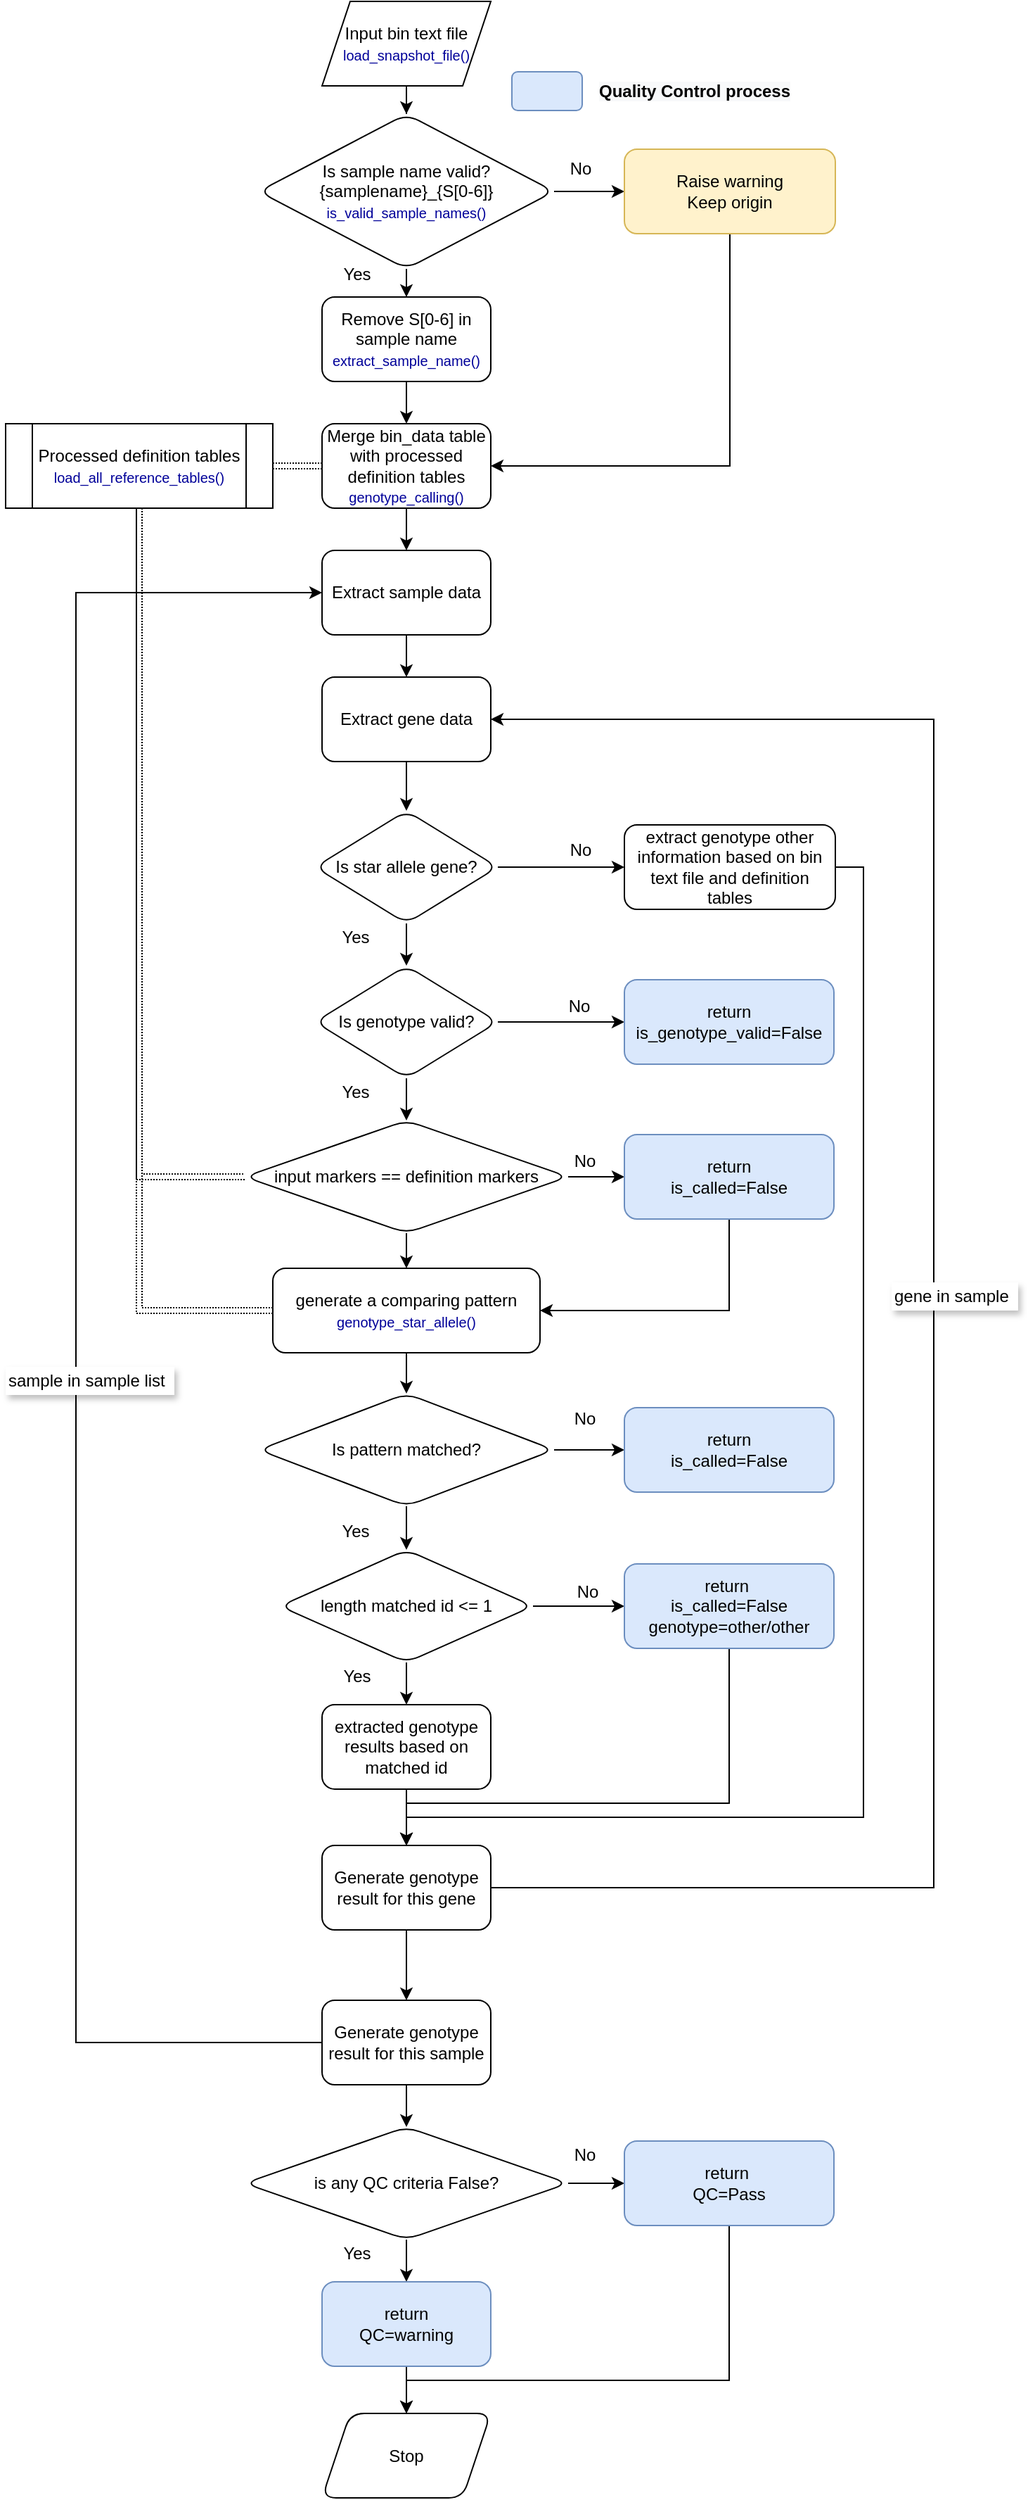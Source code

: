<mxfile version="13.6.6" type="device"><diagram id="C5RBs43oDa-KdzZeNtuy" name="Page-1"><mxGraphModel dx="1062" dy="597" grid="1" gridSize="10" guides="1" tooltips="1" connect="1" arrows="1" fold="1" page="1" pageScale="1" pageWidth="827" pageHeight="1169" math="0" shadow="0"><root><mxCell id="WIyWlLk6GJQsqaUBKTNV-0"/><mxCell id="WIyWlLk6GJQsqaUBKTNV-1" parent="WIyWlLk6GJQsqaUBKTNV-0"/><mxCell id="WIyWlLk6GJQsqaUBKTNV-4" value="Yes" style="rounded=0;html=1;jettySize=auto;orthogonalLoop=1;fontSize=11;endArrow=block;endFill=0;endSize=8;strokeWidth=1;shadow=0;labelBackgroundColor=none;edgeStyle=orthogonalEdgeStyle;" parent="WIyWlLk6GJQsqaUBKTNV-1" edge="1"><mxGeometry y="20" relative="1" as="geometry"><mxPoint as="offset"/><mxPoint x="220" y="250" as="sourcePoint"/></mxGeometry></mxCell><mxCell id="WIyWlLk6GJQsqaUBKTNV-5" value="No" style="edgeStyle=orthogonalEdgeStyle;rounded=0;html=1;jettySize=auto;orthogonalLoop=1;fontSize=11;endArrow=block;endFill=0;endSize=8;strokeWidth=1;shadow=0;labelBackgroundColor=none;" parent="WIyWlLk6GJQsqaUBKTNV-1" edge="1"><mxGeometry y="10" relative="1" as="geometry"><mxPoint as="offset"/><mxPoint x="270" y="210" as="sourcePoint"/></mxGeometry></mxCell><mxCell id="WIyWlLk6GJQsqaUBKTNV-8" value="No" style="rounded=0;html=1;jettySize=auto;orthogonalLoop=1;fontSize=11;endArrow=block;endFill=0;endSize=8;strokeWidth=1;shadow=0;labelBackgroundColor=none;edgeStyle=orthogonalEdgeStyle;" parent="WIyWlLk6GJQsqaUBKTNV-1" edge="1"><mxGeometry x="0.333" y="20" relative="1" as="geometry"><mxPoint as="offset"/><mxPoint x="220" y="370" as="sourcePoint"/></mxGeometry></mxCell><mxCell id="WIyWlLk6GJQsqaUBKTNV-9" value="Yes" style="edgeStyle=orthogonalEdgeStyle;rounded=0;html=1;jettySize=auto;orthogonalLoop=1;fontSize=11;endArrow=block;endFill=0;endSize=8;strokeWidth=1;shadow=0;labelBackgroundColor=none;" parent="WIyWlLk6GJQsqaUBKTNV-1" edge="1"><mxGeometry y="10" relative="1" as="geometry"><mxPoint as="offset"/><mxPoint x="320" y="330" as="targetPoint"/></mxGeometry></mxCell><mxCell id="rJ5LRN21g2l1RWe7VHfr-3" value="" style="edgeStyle=orthogonalEdgeStyle;rounded=0;orthogonalLoop=1;jettySize=auto;html=1;" parent="WIyWlLk6GJQsqaUBKTNV-1" source="rJ5LRN21g2l1RWe7VHfr-0" target="rJ5LRN21g2l1RWe7VHfr-2" edge="1"><mxGeometry relative="1" as="geometry"/></mxCell><mxCell id="rJ5LRN21g2l1RWe7VHfr-5" value="" style="edgeStyle=orthogonalEdgeStyle;rounded=0;orthogonalLoop=1;jettySize=auto;html=1;" parent="WIyWlLk6GJQsqaUBKTNV-1" source="rJ5LRN21g2l1RWe7VHfr-0" target="rJ5LRN21g2l1RWe7VHfr-4" edge="1"><mxGeometry relative="1" as="geometry"/></mxCell><mxCell id="rJ5LRN21g2l1RWe7VHfr-0" value="Is sample name valid?&lt;br&gt;{samplename}_{S[0-6]}&lt;br&gt;&lt;font style=&quot;font-size: 10px&quot; color=&quot;#000099&quot;&gt;is_valid_sample_names()&lt;/font&gt;" style="rhombus;whiteSpace=wrap;html=1;rounded=1;shadow=0;strokeWidth=1;glass=0;" parent="WIyWlLk6GJQsqaUBKTNV-1" vertex="1"><mxGeometry x="190" y="90" width="210" height="110" as="geometry"/></mxCell><mxCell id="rJ5LRN21g2l1RWe7VHfr-10" value="" style="edgeStyle=orthogonalEdgeStyle;rounded=0;orthogonalLoop=1;jettySize=auto;html=1;" parent="WIyWlLk6GJQsqaUBKTNV-1" source="rJ5LRN21g2l1RWe7VHfr-2" target="rJ5LRN21g2l1RWe7VHfr-9" edge="1"><mxGeometry relative="1" as="geometry"/></mxCell><mxCell id="rJ5LRN21g2l1RWe7VHfr-2" value="Remove S[0-6] in sample name&lt;br&gt;&lt;span style=&quot;color: rgb(0 , 0 , 153) ; font-size: 10px&quot;&gt;extract_sample_name()&lt;/span&gt;" style="whiteSpace=wrap;html=1;rounded=1;shadow=0;strokeWidth=1;glass=0;" parent="WIyWlLk6GJQsqaUBKTNV-1" vertex="1"><mxGeometry x="235" y="220" width="120" height="60" as="geometry"/></mxCell><mxCell id="rJ5LRN21g2l1RWe7VHfr-11" style="edgeStyle=orthogonalEdgeStyle;rounded=0;orthogonalLoop=1;jettySize=auto;html=1;exitX=0.5;exitY=1;exitDx=0;exitDy=0;entryX=1;entryY=0.5;entryDx=0;entryDy=0;" parent="WIyWlLk6GJQsqaUBKTNV-1" source="rJ5LRN21g2l1RWe7VHfr-4" target="rJ5LRN21g2l1RWe7VHfr-9" edge="1"><mxGeometry relative="1" as="geometry"/></mxCell><mxCell id="rJ5LRN21g2l1RWe7VHfr-4" value="Raise warning&lt;br&gt;Keep origin" style="whiteSpace=wrap;html=1;rounded=1;shadow=0;strokeWidth=1;glass=0;fillColor=#fff2cc;strokeColor=#d6b656;" parent="WIyWlLk6GJQsqaUBKTNV-1" vertex="1"><mxGeometry x="450" y="115" width="150" height="60" as="geometry"/></mxCell><mxCell id="rJ5LRN21g2l1RWe7VHfr-6" value="No" style="text;html=1;strokeColor=none;fillColor=none;align=center;verticalAlign=middle;whiteSpace=wrap;rounded=0;" parent="WIyWlLk6GJQsqaUBKTNV-1" vertex="1"><mxGeometry x="399" y="119" width="40" height="20" as="geometry"/></mxCell><mxCell id="rJ5LRN21g2l1RWe7VHfr-7" value="Yes" style="text;html=1;strokeColor=none;fillColor=none;align=center;verticalAlign=middle;whiteSpace=wrap;rounded=0;" parent="WIyWlLk6GJQsqaUBKTNV-1" vertex="1"><mxGeometry x="240" y="194" width="40" height="20" as="geometry"/></mxCell><mxCell id="rJ5LRN21g2l1RWe7VHfr-8" style="edgeStyle=orthogonalEdgeStyle;rounded=0;orthogonalLoop=1;jettySize=auto;html=1;exitX=0.5;exitY=1;exitDx=0;exitDy=0;" parent="WIyWlLk6GJQsqaUBKTNV-1" source="rJ5LRN21g2l1RWe7VHfr-7" target="rJ5LRN21g2l1RWe7VHfr-7" edge="1"><mxGeometry relative="1" as="geometry"/></mxCell><mxCell id="rJ5LRN21g2l1RWe7VHfr-17" value="" style="edgeStyle=none;rounded=0;orthogonalLoop=1;jettySize=auto;html=1;" parent="WIyWlLk6GJQsqaUBKTNV-1" source="rJ5LRN21g2l1RWe7VHfr-9" target="rJ5LRN21g2l1RWe7VHfr-16" edge="1"><mxGeometry relative="1" as="geometry"/></mxCell><mxCell id="rJ5LRN21g2l1RWe7VHfr-9" value="Merge bin_data table with processed definition tables&lt;br&gt;&lt;font color=&quot;#000099&quot;&gt;&lt;span style=&quot;font-size: 10px&quot;&gt;genotype_calling()&lt;/span&gt;&lt;/font&gt;" style="whiteSpace=wrap;html=1;rounded=1;shadow=0;strokeWidth=1;glass=0;" parent="WIyWlLk6GJQsqaUBKTNV-1" vertex="1"><mxGeometry x="235" y="310" width="120" height="60" as="geometry"/></mxCell><mxCell id="rJ5LRN21g2l1RWe7VHfr-15" style="rounded=0;orthogonalLoop=1;jettySize=auto;html=1;exitX=1;exitY=0.5;exitDx=0;exitDy=0;entryX=0;entryY=0.5;entryDx=0;entryDy=0;shape=link;dashed=1;dashPattern=1 1;" parent="WIyWlLk6GJQsqaUBKTNV-1" source="rJ5LRN21g2l1RWe7VHfr-12" target="rJ5LRN21g2l1RWe7VHfr-9" edge="1"><mxGeometry relative="1" as="geometry"/></mxCell><mxCell id="rJ5LRN21g2l1RWe7VHfr-43" style="edgeStyle=orthogonalEdgeStyle;rounded=0;orthogonalLoop=1;jettySize=auto;html=1;exitX=0.5;exitY=1;exitDx=0;exitDy=0;entryX=0;entryY=0.5;entryDx=0;entryDy=0;shape=link;dashed=1;dashPattern=1 1;" parent="WIyWlLk6GJQsqaUBKTNV-1" source="rJ5LRN21g2l1RWe7VHfr-12" target="rJ5LRN21g2l1RWe7VHfr-46" edge="1"><mxGeometry relative="1" as="geometry"/></mxCell><mxCell id="rJ5LRN21g2l1RWe7VHfr-49" style="edgeStyle=orthogonalEdgeStyle;rounded=0;orthogonalLoop=1;jettySize=auto;html=1;exitX=0.5;exitY=1;exitDx=0;exitDy=0;entryX=0;entryY=0.5;entryDx=0;entryDy=0;shape=link;dashed=1;dashPattern=1 1;" parent="WIyWlLk6GJQsqaUBKTNV-1" source="rJ5LRN21g2l1RWe7VHfr-12" target="rJ5LRN21g2l1RWe7VHfr-34" edge="1"><mxGeometry relative="1" as="geometry"/></mxCell><mxCell id="rJ5LRN21g2l1RWe7VHfr-12" value="Processed definition tables&lt;br&gt;&lt;font style=&quot;font-size: 10px&quot; color=&quot;#000099&quot;&gt;load_all_reference_tables()&lt;/font&gt;" style="shape=process;whiteSpace=wrap;html=1;backgroundOutline=1;" parent="WIyWlLk6GJQsqaUBKTNV-1" vertex="1"><mxGeometry x="10" y="310" width="190" height="60" as="geometry"/></mxCell><mxCell id="rJ5LRN21g2l1RWe7VHfr-14" style="edgeStyle=orthogonalEdgeStyle;rounded=0;orthogonalLoop=1;jettySize=auto;html=1;exitX=0.5;exitY=1;exitDx=0;exitDy=0;" parent="WIyWlLk6GJQsqaUBKTNV-1" source="rJ5LRN21g2l1RWe7VHfr-13" target="rJ5LRN21g2l1RWe7VHfr-0" edge="1"><mxGeometry relative="1" as="geometry"/></mxCell><mxCell id="rJ5LRN21g2l1RWe7VHfr-13" value="Input bin text file&lt;br&gt;&lt;span style=&quot;color: rgb(0 , 0 , 153) ; font-size: 10px&quot;&gt;load_snapshot_file()&lt;/span&gt;" style="shape=parallelogram;perimeter=parallelogramPerimeter;whiteSpace=wrap;html=1;fixedSize=1;" parent="WIyWlLk6GJQsqaUBKTNV-1" vertex="1"><mxGeometry x="235" y="10" width="120" height="60" as="geometry"/></mxCell><mxCell id="rJ5LRN21g2l1RWe7VHfr-19" value="" style="edgeStyle=none;rounded=0;orthogonalLoop=1;jettySize=auto;html=1;" parent="WIyWlLk6GJQsqaUBKTNV-1" source="rJ5LRN21g2l1RWe7VHfr-16" target="rJ5LRN21g2l1RWe7VHfr-18" edge="1"><mxGeometry relative="1" as="geometry"/></mxCell><mxCell id="rJ5LRN21g2l1RWe7VHfr-16" value="Extract sample data" style="whiteSpace=wrap;html=1;rounded=1;shadow=0;strokeWidth=1;glass=0;" parent="WIyWlLk6GJQsqaUBKTNV-1" vertex="1"><mxGeometry x="235" y="400" width="120" height="60" as="geometry"/></mxCell><mxCell id="rJ5LRN21g2l1RWe7VHfr-21" value="" style="edgeStyle=none;rounded=0;orthogonalLoop=1;jettySize=auto;html=1;" parent="WIyWlLk6GJQsqaUBKTNV-1" source="rJ5LRN21g2l1RWe7VHfr-18" target="rJ5LRN21g2l1RWe7VHfr-20" edge="1"><mxGeometry relative="1" as="geometry"/></mxCell><mxCell id="rJ5LRN21g2l1RWe7VHfr-18" value="Extract gene data" style="whiteSpace=wrap;html=1;rounded=1;shadow=0;strokeWidth=1;glass=0;" parent="WIyWlLk6GJQsqaUBKTNV-1" vertex="1"><mxGeometry x="235" y="490" width="120" height="60" as="geometry"/></mxCell><mxCell id="rJ5LRN21g2l1RWe7VHfr-23" value="" style="edgeStyle=none;rounded=0;orthogonalLoop=1;jettySize=auto;html=1;" parent="WIyWlLk6GJQsqaUBKTNV-1" source="rJ5LRN21g2l1RWe7VHfr-20" target="rJ5LRN21g2l1RWe7VHfr-22" edge="1"><mxGeometry relative="1" as="geometry"/></mxCell><mxCell id="rJ5LRN21g2l1RWe7VHfr-28" value="" style="edgeStyle=none;rounded=0;orthogonalLoop=1;jettySize=auto;html=1;" parent="WIyWlLk6GJQsqaUBKTNV-1" source="rJ5LRN21g2l1RWe7VHfr-20" target="rJ5LRN21g2l1RWe7VHfr-27" edge="1"><mxGeometry relative="1" as="geometry"/></mxCell><mxCell id="rJ5LRN21g2l1RWe7VHfr-20" value="Is star allele gene?" style="rhombus;whiteSpace=wrap;html=1;rounded=1;shadow=0;strokeWidth=1;glass=0;" parent="WIyWlLk6GJQsqaUBKTNV-1" vertex="1"><mxGeometry x="230" y="585" width="130" height="80" as="geometry"/></mxCell><mxCell id="9ajFQu5i9noKlEHWD7ji-0" style="edgeStyle=orthogonalEdgeStyle;rounded=0;orthogonalLoop=1;jettySize=auto;html=1;exitX=1;exitY=0.5;exitDx=0;exitDy=0;entryX=0.5;entryY=0;entryDx=0;entryDy=0;" parent="WIyWlLk6GJQsqaUBKTNV-1" source="rJ5LRN21g2l1RWe7VHfr-22" target="rJ5LRN21g2l1RWe7VHfr-75" edge="1"><mxGeometry relative="1" as="geometry"><mxPoint x="630" y="1200" as="targetPoint"/><Array as="points"><mxPoint x="620" y="625"/><mxPoint x="620" y="1300"/><mxPoint x="295" y="1300"/></Array></mxGeometry></mxCell><mxCell id="rJ5LRN21g2l1RWe7VHfr-22" value="extract genotype other information based on bin text file and definition tables" style="whiteSpace=wrap;html=1;rounded=1;shadow=0;strokeWidth=1;glass=0;" parent="WIyWlLk6GJQsqaUBKTNV-1" vertex="1"><mxGeometry x="450" y="595" width="150" height="60" as="geometry"/></mxCell><mxCell id="rJ5LRN21g2l1RWe7VHfr-24" value="No" style="text;html=1;strokeColor=none;fillColor=none;align=center;verticalAlign=middle;whiteSpace=wrap;rounded=0;" parent="WIyWlLk6GJQsqaUBKTNV-1" vertex="1"><mxGeometry x="399" y="603" width="40" height="20" as="geometry"/></mxCell><mxCell id="rJ5LRN21g2l1RWe7VHfr-30" value="" style="edgeStyle=none;rounded=0;orthogonalLoop=1;jettySize=auto;html=1;" parent="WIyWlLk6GJQsqaUBKTNV-1" source="rJ5LRN21g2l1RWe7VHfr-27" target="rJ5LRN21g2l1RWe7VHfr-29" edge="1"><mxGeometry relative="1" as="geometry"/></mxCell><mxCell id="rJ5LRN21g2l1RWe7VHfr-35" value="" style="edgeStyle=none;rounded=0;orthogonalLoop=1;jettySize=auto;html=1;" parent="WIyWlLk6GJQsqaUBKTNV-1" source="rJ5LRN21g2l1RWe7VHfr-27" target="rJ5LRN21g2l1RWe7VHfr-34" edge="1"><mxGeometry relative="1" as="geometry"/></mxCell><mxCell id="rJ5LRN21g2l1RWe7VHfr-27" value="Is genotype valid?" style="rhombus;whiteSpace=wrap;html=1;rounded=1;shadow=0;strokeWidth=1;glass=0;" parent="WIyWlLk6GJQsqaUBKTNV-1" vertex="1"><mxGeometry x="230" y="695" width="130" height="80" as="geometry"/></mxCell><mxCell id="rJ5LRN21g2l1RWe7VHfr-29" value="return&lt;br&gt;is_genotype_valid=False" style="whiteSpace=wrap;html=1;rounded=1;shadow=0;strokeWidth=1;glass=0;fillColor=#dae8fc;strokeColor=#6c8ebf;" parent="WIyWlLk6GJQsqaUBKTNV-1" vertex="1"><mxGeometry x="450" y="705" width="149" height="60" as="geometry"/></mxCell><mxCell id="rJ5LRN21g2l1RWe7VHfr-33" value="No" style="text;html=1;strokeColor=none;fillColor=none;align=center;verticalAlign=middle;whiteSpace=wrap;rounded=0;" parent="WIyWlLk6GJQsqaUBKTNV-1" vertex="1"><mxGeometry x="398" y="714" width="40" height="20" as="geometry"/></mxCell><mxCell id="rJ5LRN21g2l1RWe7VHfr-45" style="edgeStyle=orthogonalEdgeStyle;rounded=0;orthogonalLoop=1;jettySize=auto;html=1;exitX=1;exitY=0.5;exitDx=0;exitDy=0;entryX=0;entryY=0.5;entryDx=0;entryDy=0;" parent="WIyWlLk6GJQsqaUBKTNV-1" source="rJ5LRN21g2l1RWe7VHfr-34" target="rJ5LRN21g2l1RWe7VHfr-40" edge="1"><mxGeometry relative="1" as="geometry"/></mxCell><mxCell id="rJ5LRN21g2l1RWe7VHfr-47" value="" style="edgeStyle=none;rounded=0;orthogonalLoop=1;jettySize=auto;html=1;" parent="WIyWlLk6GJQsqaUBKTNV-1" source="rJ5LRN21g2l1RWe7VHfr-34" target="rJ5LRN21g2l1RWe7VHfr-46" edge="1"><mxGeometry relative="1" as="geometry"/></mxCell><mxCell id="rJ5LRN21g2l1RWe7VHfr-34" value="input markers == definition markers" style="rhombus;whiteSpace=wrap;html=1;rounded=1;shadow=0;strokeWidth=1;glass=0;" parent="WIyWlLk6GJQsqaUBKTNV-1" vertex="1"><mxGeometry x="180" y="805" width="230" height="80" as="geometry"/></mxCell><mxCell id="rJ5LRN21g2l1RWe7VHfr-36" value="Yes" style="text;html=1;strokeColor=none;fillColor=none;align=center;verticalAlign=middle;whiteSpace=wrap;rounded=0;" parent="WIyWlLk6GJQsqaUBKTNV-1" vertex="1"><mxGeometry x="239" y="775" width="40" height="20" as="geometry"/></mxCell><mxCell id="rJ5LRN21g2l1RWe7VHfr-37" value="Yes" style="text;html=1;strokeColor=none;fillColor=none;align=center;verticalAlign=middle;whiteSpace=wrap;rounded=0;" parent="WIyWlLk6GJQsqaUBKTNV-1" vertex="1"><mxGeometry x="239" y="665" width="40" height="20" as="geometry"/></mxCell><mxCell id="rJ5LRN21g2l1RWe7VHfr-48" style="edgeStyle=orthogonalEdgeStyle;rounded=0;orthogonalLoop=1;jettySize=auto;html=1;exitX=0.5;exitY=1;exitDx=0;exitDy=0;entryX=1;entryY=0.5;entryDx=0;entryDy=0;" parent="WIyWlLk6GJQsqaUBKTNV-1" source="rJ5LRN21g2l1RWe7VHfr-40" target="rJ5LRN21g2l1RWe7VHfr-46" edge="1"><mxGeometry relative="1" as="geometry"/></mxCell><mxCell id="rJ5LRN21g2l1RWe7VHfr-40" value="return &lt;br&gt;is_called=False" style="whiteSpace=wrap;html=1;rounded=1;shadow=0;strokeWidth=1;glass=0;fillColor=#dae8fc;strokeColor=#6c8ebf;" parent="WIyWlLk6GJQsqaUBKTNV-1" vertex="1"><mxGeometry x="450" y="815" width="149" height="60" as="geometry"/></mxCell><mxCell id="rJ5LRN21g2l1RWe7VHfr-44" value="No" style="text;html=1;strokeColor=none;fillColor=none;align=center;verticalAlign=middle;whiteSpace=wrap;rounded=0;" parent="WIyWlLk6GJQsqaUBKTNV-1" vertex="1"><mxGeometry x="402" y="824" width="40" height="20" as="geometry"/></mxCell><mxCell id="rJ5LRN21g2l1RWe7VHfr-51" value="" style="edgeStyle=orthogonalEdgeStyle;rounded=0;orthogonalLoop=1;jettySize=auto;html=1;" parent="WIyWlLk6GJQsqaUBKTNV-1" source="rJ5LRN21g2l1RWe7VHfr-46" target="rJ5LRN21g2l1RWe7VHfr-50" edge="1"><mxGeometry relative="1" as="geometry"/></mxCell><mxCell id="rJ5LRN21g2l1RWe7VHfr-46" value="generate a comparing pattern&lt;br&gt;&lt;font color=&quot;#000099&quot; style=&quot;font-size: 10px&quot;&gt;genotype_star_allele()&lt;/font&gt;" style="whiteSpace=wrap;html=1;rounded=1;shadow=0;strokeWidth=1;glass=0;" parent="WIyWlLk6GJQsqaUBKTNV-1" vertex="1"><mxGeometry x="200" y="910" width="190" height="60" as="geometry"/></mxCell><mxCell id="rJ5LRN21g2l1RWe7VHfr-53" value="" style="edgeStyle=orthogonalEdgeStyle;rounded=0;orthogonalLoop=1;jettySize=auto;html=1;" parent="WIyWlLk6GJQsqaUBKTNV-1" source="rJ5LRN21g2l1RWe7VHfr-50" target="rJ5LRN21g2l1RWe7VHfr-52" edge="1"><mxGeometry relative="1" as="geometry"/></mxCell><mxCell id="rJ5LRN21g2l1RWe7VHfr-62" value="" style="edgeStyle=orthogonalEdgeStyle;rounded=0;orthogonalLoop=1;jettySize=auto;html=1;" parent="WIyWlLk6GJQsqaUBKTNV-1" source="rJ5LRN21g2l1RWe7VHfr-50" target="rJ5LRN21g2l1RWe7VHfr-61" edge="1"><mxGeometry relative="1" as="geometry"/></mxCell><mxCell id="rJ5LRN21g2l1RWe7VHfr-50" value="Is pattern matched?" style="rhombus;whiteSpace=wrap;html=1;rounded=1;shadow=0;strokeWidth=1;glass=0;" parent="WIyWlLk6GJQsqaUBKTNV-1" vertex="1"><mxGeometry x="190" y="999" width="210" height="80" as="geometry"/></mxCell><mxCell id="rJ5LRN21g2l1RWe7VHfr-52" value="return&lt;br&gt;is_called=False" style="whiteSpace=wrap;html=1;rounded=1;shadow=0;strokeWidth=1;glass=0;fillColor=#dae8fc;strokeColor=#6c8ebf;" parent="WIyWlLk6GJQsqaUBKTNV-1" vertex="1"><mxGeometry x="450" y="1009" width="149" height="60" as="geometry"/></mxCell><mxCell id="rJ5LRN21g2l1RWe7VHfr-76" value="" style="edgeStyle=orthogonalEdgeStyle;rounded=0;orthogonalLoop=1;jettySize=auto;html=1;" parent="WIyWlLk6GJQsqaUBKTNV-1" source="rJ5LRN21g2l1RWe7VHfr-54" target="rJ5LRN21g2l1RWe7VHfr-75" edge="1"><mxGeometry relative="1" as="geometry"/></mxCell><mxCell id="rJ5LRN21g2l1RWe7VHfr-54" value="extracted genotype results based on matched id" style="whiteSpace=wrap;html=1;rounded=1;shadow=0;strokeWidth=1;glass=0;" parent="WIyWlLk6GJQsqaUBKTNV-1" vertex="1"><mxGeometry x="235" y="1220" width="120" height="60" as="geometry"/></mxCell><mxCell id="rJ5LRN21g2l1RWe7VHfr-71" style="edgeStyle=orthogonalEdgeStyle;rounded=0;orthogonalLoop=1;jettySize=auto;html=1;exitX=1;exitY=0.5;exitDx=0;exitDy=0;" parent="WIyWlLk6GJQsqaUBKTNV-1" source="rJ5LRN21g2l1RWe7VHfr-75" edge="1"><mxGeometry relative="1" as="geometry"><mxPoint x="344" y="1350.0" as="sourcePoint"/><mxPoint x="355" y="520" as="targetPoint"/><Array as="points"><mxPoint x="670" y="1350"/><mxPoint x="670" y="520"/><mxPoint x="355" y="520"/></Array></mxGeometry></mxCell><mxCell id="rJ5LRN21g2l1RWe7VHfr-64" style="edgeStyle=orthogonalEdgeStyle;rounded=0;orthogonalLoop=1;jettySize=auto;html=1;exitX=0.5;exitY=1;exitDx=0;exitDy=0;entryX=0.5;entryY=0;entryDx=0;entryDy=0;" parent="WIyWlLk6GJQsqaUBKTNV-1" source="rJ5LRN21g2l1RWe7VHfr-61" target="rJ5LRN21g2l1RWe7VHfr-54" edge="1"><mxGeometry relative="1" as="geometry"/></mxCell><mxCell id="rJ5LRN21g2l1RWe7VHfr-66" value="" style="edgeStyle=orthogonalEdgeStyle;rounded=0;orthogonalLoop=1;jettySize=auto;html=1;" parent="WIyWlLk6GJQsqaUBKTNV-1" source="rJ5LRN21g2l1RWe7VHfr-61" target="rJ5LRN21g2l1RWe7VHfr-65" edge="1"><mxGeometry relative="1" as="geometry"/></mxCell><mxCell id="rJ5LRN21g2l1RWe7VHfr-61" value="length matched id &amp;lt;= 1" style="rhombus;whiteSpace=wrap;html=1;rounded=1;shadow=0;strokeWidth=1;glass=0;" parent="WIyWlLk6GJQsqaUBKTNV-1" vertex="1"><mxGeometry x="205" y="1110" width="180" height="80" as="geometry"/></mxCell><mxCell id="QrozlU3gpVYw-0Hb8nw0-1" style="edgeStyle=orthogonalEdgeStyle;rounded=0;orthogonalLoop=1;jettySize=auto;html=1;exitX=0.5;exitY=1;exitDx=0;exitDy=0;entryX=0.5;entryY=0;entryDx=0;entryDy=0;" edge="1" parent="WIyWlLk6GJQsqaUBKTNV-1" source="rJ5LRN21g2l1RWe7VHfr-65" target="rJ5LRN21g2l1RWe7VHfr-75"><mxGeometry relative="1" as="geometry"><Array as="points"><mxPoint x="525" y="1290"/><mxPoint x="295" y="1290"/></Array></mxGeometry></mxCell><mxCell id="rJ5LRN21g2l1RWe7VHfr-65" value="return&amp;nbsp;&lt;br&gt;is_called=False&lt;br&gt;genotype=other/other" style="whiteSpace=wrap;html=1;rounded=1;shadow=0;strokeWidth=1;glass=0;fillColor=#dae8fc;strokeColor=#6c8ebf;" parent="WIyWlLk6GJQsqaUBKTNV-1" vertex="1"><mxGeometry x="450" y="1120" width="149" height="60" as="geometry"/></mxCell><mxCell id="rJ5LRN21g2l1RWe7VHfr-68" value="No" style="text;html=1;strokeColor=none;fillColor=none;align=center;verticalAlign=middle;whiteSpace=wrap;rounded=0;" parent="WIyWlLk6GJQsqaUBKTNV-1" vertex="1"><mxGeometry x="402" y="1007" width="40" height="20" as="geometry"/></mxCell><mxCell id="rJ5LRN21g2l1RWe7VHfr-69" value="No" style="text;html=1;strokeColor=none;fillColor=none;align=center;verticalAlign=middle;whiteSpace=wrap;rounded=0;" parent="WIyWlLk6GJQsqaUBKTNV-1" vertex="1"><mxGeometry x="404" y="1130" width="40" height="20" as="geometry"/></mxCell><mxCell id="rJ5LRN21g2l1RWe7VHfr-70" value="Yes" style="text;html=1;strokeColor=none;fillColor=none;align=center;verticalAlign=middle;whiteSpace=wrap;rounded=0;" parent="WIyWlLk6GJQsqaUBKTNV-1" vertex="1"><mxGeometry x="240" y="1190" width="40" height="20" as="geometry"/></mxCell><mxCell id="rJ5LRN21g2l1RWe7VHfr-74" value="gene in sample" style="text;html=1;strokeColor=none;fillColor=#FFFFFF;align=left;verticalAlign=middle;whiteSpace=wrap;rounded=0;shadow=1;" parent="WIyWlLk6GJQsqaUBKTNV-1" vertex="1"><mxGeometry x="640" y="920" width="90" height="20" as="geometry"/></mxCell><mxCell id="rJ5LRN21g2l1RWe7VHfr-78" value="" style="edgeStyle=orthogonalEdgeStyle;rounded=0;orthogonalLoop=1;jettySize=auto;html=1;" parent="WIyWlLk6GJQsqaUBKTNV-1" source="rJ5LRN21g2l1RWe7VHfr-75" target="rJ5LRN21g2l1RWe7VHfr-77" edge="1"><mxGeometry relative="1" as="geometry"/></mxCell><mxCell id="rJ5LRN21g2l1RWe7VHfr-75" value="Generate genotype result for this gene" style="whiteSpace=wrap;html=1;rounded=1;shadow=0;strokeWidth=1;glass=0;" parent="WIyWlLk6GJQsqaUBKTNV-1" vertex="1"><mxGeometry x="235" y="1320" width="120" height="60" as="geometry"/></mxCell><mxCell id="rJ5LRN21g2l1RWe7VHfr-81" style="edgeStyle=orthogonalEdgeStyle;rounded=0;orthogonalLoop=1;jettySize=auto;html=1;exitX=0;exitY=0.5;exitDx=0;exitDy=0;entryX=0;entryY=0.5;entryDx=0;entryDy=0;" parent="WIyWlLk6GJQsqaUBKTNV-1" source="rJ5LRN21g2l1RWe7VHfr-77" target="rJ5LRN21g2l1RWe7VHfr-16" edge="1"><mxGeometry relative="1" as="geometry"><mxPoint x="60.0" y="820.0" as="targetPoint"/><Array as="points"><mxPoint x="60" y="1460"/><mxPoint x="60" y="430"/></Array></mxGeometry></mxCell><mxCell id="9ajFQu5i9noKlEHWD7ji-7" value="" style="edgeStyle=orthogonalEdgeStyle;rounded=0;orthogonalLoop=1;jettySize=auto;html=1;" parent="WIyWlLk6GJQsqaUBKTNV-1" source="rJ5LRN21g2l1RWe7VHfr-77" target="9ajFQu5i9noKlEHWD7ji-6" edge="1"><mxGeometry relative="1" as="geometry"/></mxCell><mxCell id="rJ5LRN21g2l1RWe7VHfr-77" value="Generate genotype result for this sample" style="whiteSpace=wrap;html=1;rounded=1;shadow=0;strokeWidth=1;glass=0;" parent="WIyWlLk6GJQsqaUBKTNV-1" vertex="1"><mxGeometry x="235" y="1430" width="120" height="60" as="geometry"/></mxCell><mxCell id="rJ5LRN21g2l1RWe7VHfr-79" value="Stop" style="shape=parallelogram;perimeter=parallelogramPerimeter;whiteSpace=wrap;html=1;fixedSize=1;rounded=1;shadow=0;strokeWidth=1;glass=0;" parent="WIyWlLk6GJQsqaUBKTNV-1" vertex="1"><mxGeometry x="235" y="1723.5" width="120" height="60" as="geometry"/></mxCell><mxCell id="rJ5LRN21g2l1RWe7VHfr-82" value="sample in sample list" style="text;html=1;strokeColor=none;fillColor=#FFFFFF;align=left;verticalAlign=middle;whiteSpace=wrap;rounded=0;shadow=1;" parent="WIyWlLk6GJQsqaUBKTNV-1" vertex="1"><mxGeometry x="10" y="980" width="120" height="20" as="geometry"/></mxCell><mxCell id="9ajFQu5i9noKlEHWD7ji-1" value="Yes" style="text;html=1;strokeColor=none;fillColor=none;align=center;verticalAlign=middle;whiteSpace=wrap;rounded=0;" parent="WIyWlLk6GJQsqaUBKTNV-1" vertex="1"><mxGeometry x="239" y="1087" width="40" height="20" as="geometry"/></mxCell><mxCell id="9ajFQu5i9noKlEHWD7ji-9" value="" style="edgeStyle=orthogonalEdgeStyle;rounded=0;orthogonalLoop=1;jettySize=auto;html=1;" parent="WIyWlLk6GJQsqaUBKTNV-1" source="9ajFQu5i9noKlEHWD7ji-6" target="9ajFQu5i9noKlEHWD7ji-8" edge="1"><mxGeometry relative="1" as="geometry"/></mxCell><mxCell id="9ajFQu5i9noKlEHWD7ji-11" value="" style="edgeStyle=orthogonalEdgeStyle;rounded=0;orthogonalLoop=1;jettySize=auto;html=1;" parent="WIyWlLk6GJQsqaUBKTNV-1" source="9ajFQu5i9noKlEHWD7ji-6" target="9ajFQu5i9noKlEHWD7ji-10" edge="1"><mxGeometry relative="1" as="geometry"/></mxCell><mxCell id="9ajFQu5i9noKlEHWD7ji-6" value="is any QC criteria False?" style="rhombus;whiteSpace=wrap;html=1;rounded=1;shadow=0;strokeWidth=1;glass=0;" parent="WIyWlLk6GJQsqaUBKTNV-1" vertex="1"><mxGeometry x="180" y="1520" width="230" height="80" as="geometry"/></mxCell><mxCell id="QrozlU3gpVYw-0Hb8nw0-0" style="edgeStyle=orthogonalEdgeStyle;rounded=0;orthogonalLoop=1;jettySize=auto;html=1;exitX=0.5;exitY=1;exitDx=0;exitDy=0;entryX=0.5;entryY=0;entryDx=0;entryDy=0;" edge="1" parent="WIyWlLk6GJQsqaUBKTNV-1" source="9ajFQu5i9noKlEHWD7ji-8" target="rJ5LRN21g2l1RWe7VHfr-79"><mxGeometry relative="1" as="geometry"><Array as="points"><mxPoint x="525" y="1700"/><mxPoint x="295" y="1700"/></Array></mxGeometry></mxCell><mxCell id="9ajFQu5i9noKlEHWD7ji-8" value="return&amp;nbsp;&lt;br&gt;QC=Pass" style="whiteSpace=wrap;html=1;rounded=1;shadow=0;strokeWidth=1;glass=0;fillColor=#dae8fc;strokeColor=#6c8ebf;" parent="WIyWlLk6GJQsqaUBKTNV-1" vertex="1"><mxGeometry x="450" y="1530" width="149" height="60" as="geometry"/></mxCell><mxCell id="9ajFQu5i9noKlEHWD7ji-12" value="" style="edgeStyle=orthogonalEdgeStyle;rounded=0;orthogonalLoop=1;jettySize=auto;html=1;" parent="WIyWlLk6GJQsqaUBKTNV-1" source="9ajFQu5i9noKlEHWD7ji-10" target="rJ5LRN21g2l1RWe7VHfr-79" edge="1"><mxGeometry relative="1" as="geometry"/></mxCell><mxCell id="9ajFQu5i9noKlEHWD7ji-10" value="return&lt;br&gt;QC=warning" style="whiteSpace=wrap;html=1;rounded=1;shadow=0;strokeWidth=1;glass=0;fillColor=#dae8fc;strokeColor=#6c8ebf;" parent="WIyWlLk6GJQsqaUBKTNV-1" vertex="1"><mxGeometry x="235" y="1630" width="120" height="60" as="geometry"/></mxCell><mxCell id="9ajFQu5i9noKlEHWD7ji-13" value="No" style="text;html=1;strokeColor=none;fillColor=none;align=center;verticalAlign=middle;whiteSpace=wrap;rounded=0;" parent="WIyWlLk6GJQsqaUBKTNV-1" vertex="1"><mxGeometry x="402" y="1530" width="40" height="20" as="geometry"/></mxCell><mxCell id="9ajFQu5i9noKlEHWD7ji-14" value="Yes" style="text;html=1;strokeColor=none;fillColor=none;align=center;verticalAlign=middle;whiteSpace=wrap;rounded=0;" parent="WIyWlLk6GJQsqaUBKTNV-1" vertex="1"><mxGeometry x="240" y="1600" width="40" height="20" as="geometry"/></mxCell><mxCell id="9ajFQu5i9noKlEHWD7ji-15" value="" style="rounded=1;whiteSpace=wrap;html=1;align=left;fillColor=#dae8fc;strokeColor=#6c8ebf;" parent="WIyWlLk6GJQsqaUBKTNV-1" vertex="1"><mxGeometry x="370" y="60" width="50" height="27.5" as="geometry"/></mxCell><mxCell id="9ajFQu5i9noKlEHWD7ji-17" value="&lt;span style=&quot;color: rgb(0, 0, 0); font-family: helvetica; font-size: 12px; font-style: normal; letter-spacing: normal; text-align: left; text-indent: 0px; text-transform: none; word-spacing: 0px; background-color: rgb(248, 249, 250); display: inline; float: none;&quot;&gt;Quality Control process&lt;/span&gt;" style="text;whiteSpace=wrap;html=1;fontStyle=1" parent="WIyWlLk6GJQsqaUBKTNV-1" vertex="1"><mxGeometry x="430" y="60" width="150" height="30" as="geometry"/></mxCell></root></mxGraphModel></diagram></mxfile>